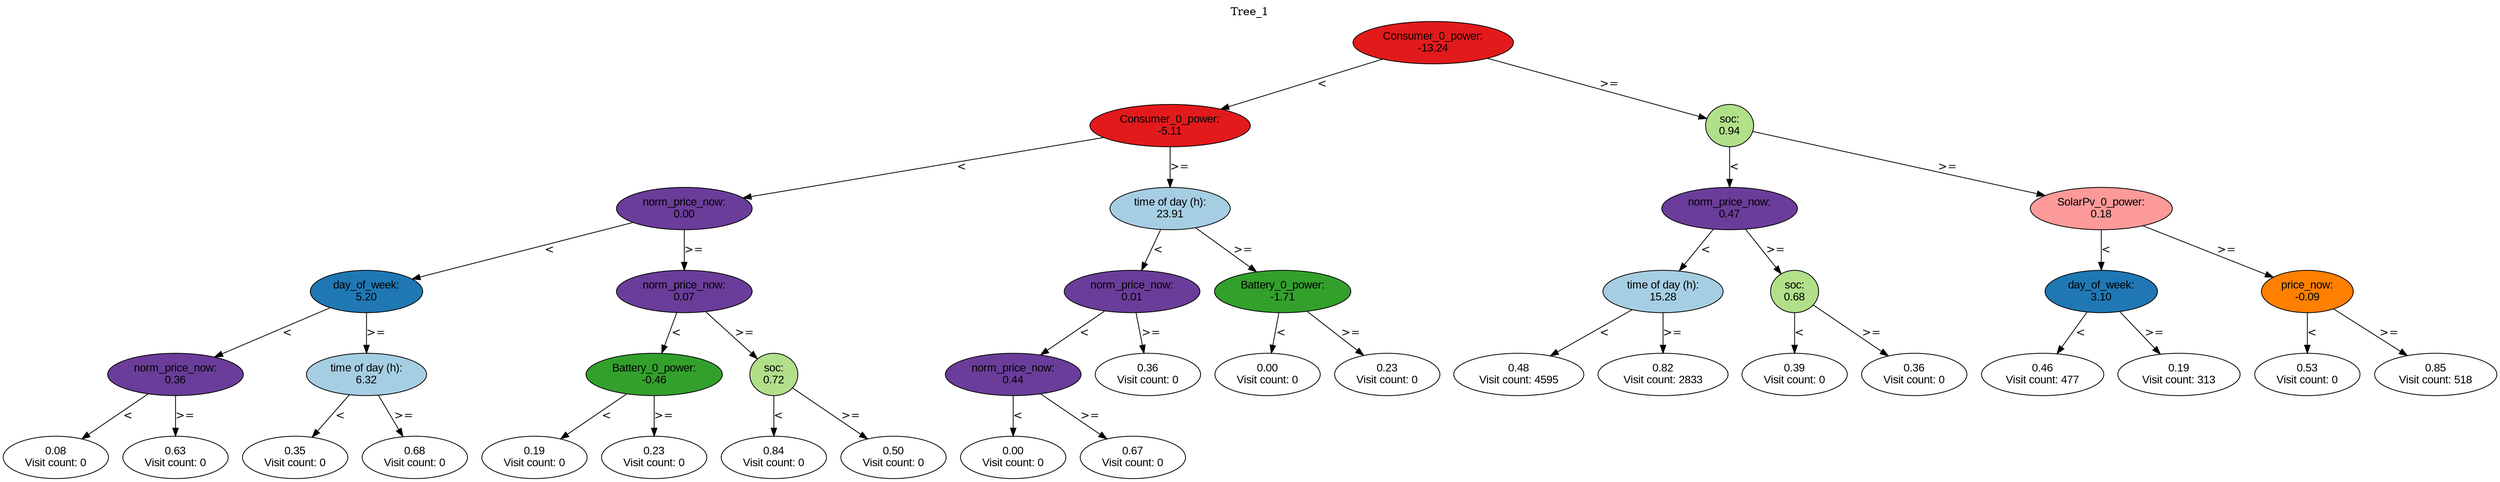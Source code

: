 digraph BST {
    node [fontname="Arial" style=filled colorscheme=paired12];
    0 [ label = "Consumer_0_power:
-13.24" fillcolor=6];
    1 [ label = "Consumer_0_power:
-5.11" fillcolor=6];
    2 [ label = "norm_price_now:
0.00" fillcolor=10];
    3 [ label = "day_of_week:
5.20" fillcolor=2];
    4 [ label = "norm_price_now:
0.36" fillcolor=10];
    5 [ label = "0.08
Visit count: 0" fillcolor=white];
    6 [ label = "0.63
Visit count: 0" fillcolor=white];
    7 [ label = "time of day (h):
6.32" fillcolor=1];
    8 [ label = "0.35
Visit count: 0" fillcolor=white];
    9 [ label = "0.68
Visit count: 0" fillcolor=white];
    10 [ label = "norm_price_now:
0.07" fillcolor=10];
    11 [ label = "Battery_0_power:
-0.46" fillcolor=4];
    12 [ label = "0.19
Visit count: 0" fillcolor=white];
    13 [ label = "0.23
Visit count: 0" fillcolor=white];
    14 [ label = "soc:
0.72" fillcolor=3];
    15 [ label = "0.84
Visit count: 0" fillcolor=white];
    16 [ label = "0.50
Visit count: 0" fillcolor=white];
    17 [ label = "time of day (h):
23.91" fillcolor=1];
    18 [ label = "norm_price_now:
0.01" fillcolor=10];
    19 [ label = "norm_price_now:
0.44" fillcolor=10];
    20 [ label = "0.00
Visit count: 0" fillcolor=white];
    21 [ label = "0.67
Visit count: 0" fillcolor=white];
    22 [ label = "0.36
Visit count: 0" fillcolor=white];
    23 [ label = "Battery_0_power:
-1.71" fillcolor=4];
    24 [ label = "0.00
Visit count: 0" fillcolor=white];
    25 [ label = "0.23
Visit count: 0" fillcolor=white];
    26 [ label = "soc:
0.94" fillcolor=3];
    27 [ label = "norm_price_now:
0.47" fillcolor=10];
    28 [ label = "time of day (h):
15.28" fillcolor=1];
    29 [ label = "0.48
Visit count: 4595" fillcolor=white];
    30 [ label = "0.82
Visit count: 2833" fillcolor=white];
    31 [ label = "soc:
0.68" fillcolor=3];
    32 [ label = "0.39
Visit count: 0" fillcolor=white];
    33 [ label = "0.36
Visit count: 0" fillcolor=white];
    34 [ label = "SolarPv_0_power:
0.18" fillcolor=5];
    35 [ label = "day_of_week:
3.10" fillcolor=2];
    36 [ label = "0.46
Visit count: 477" fillcolor=white];
    37 [ label = "0.19
Visit count: 313" fillcolor=white];
    38 [ label = "price_now:
-0.09" fillcolor=8];
    39 [ label = "0.53
Visit count: 0" fillcolor=white];
    40 [ label = "0.85
Visit count: 518" fillcolor=white];

    0  -> 1[ label = "<"];
    0  -> 26[ label = ">="];
    1  -> 2[ label = "<"];
    1  -> 17[ label = ">="];
    2  -> 3[ label = "<"];
    2  -> 10[ label = ">="];
    3  -> 4[ label = "<"];
    3  -> 7[ label = ">="];
    4  -> 5[ label = "<"];
    4  -> 6[ label = ">="];
    7  -> 8[ label = "<"];
    7  -> 9[ label = ">="];
    10  -> 11[ label = "<"];
    10  -> 14[ label = ">="];
    11  -> 12[ label = "<"];
    11  -> 13[ label = ">="];
    14  -> 15[ label = "<"];
    14  -> 16[ label = ">="];
    17  -> 18[ label = "<"];
    17  -> 23[ label = ">="];
    18  -> 19[ label = "<"];
    18  -> 22[ label = ">="];
    19  -> 20[ label = "<"];
    19  -> 21[ label = ">="];
    23  -> 24[ label = "<"];
    23  -> 25[ label = ">="];
    26  -> 27[ label = "<"];
    26  -> 34[ label = ">="];
    27  -> 28[ label = "<"];
    27  -> 31[ label = ">="];
    28  -> 29[ label = "<"];
    28  -> 30[ label = ">="];
    31  -> 32[ label = "<"];
    31  -> 33[ label = ">="];
    34  -> 35[ label = "<"];
    34  -> 38[ label = ">="];
    35  -> 36[ label = "<"];
    35  -> 37[ label = ">="];
    38  -> 39[ label = "<"];
    38  -> 40[ label = ">="];

    labelloc="t";
    label="Tree_1";
}